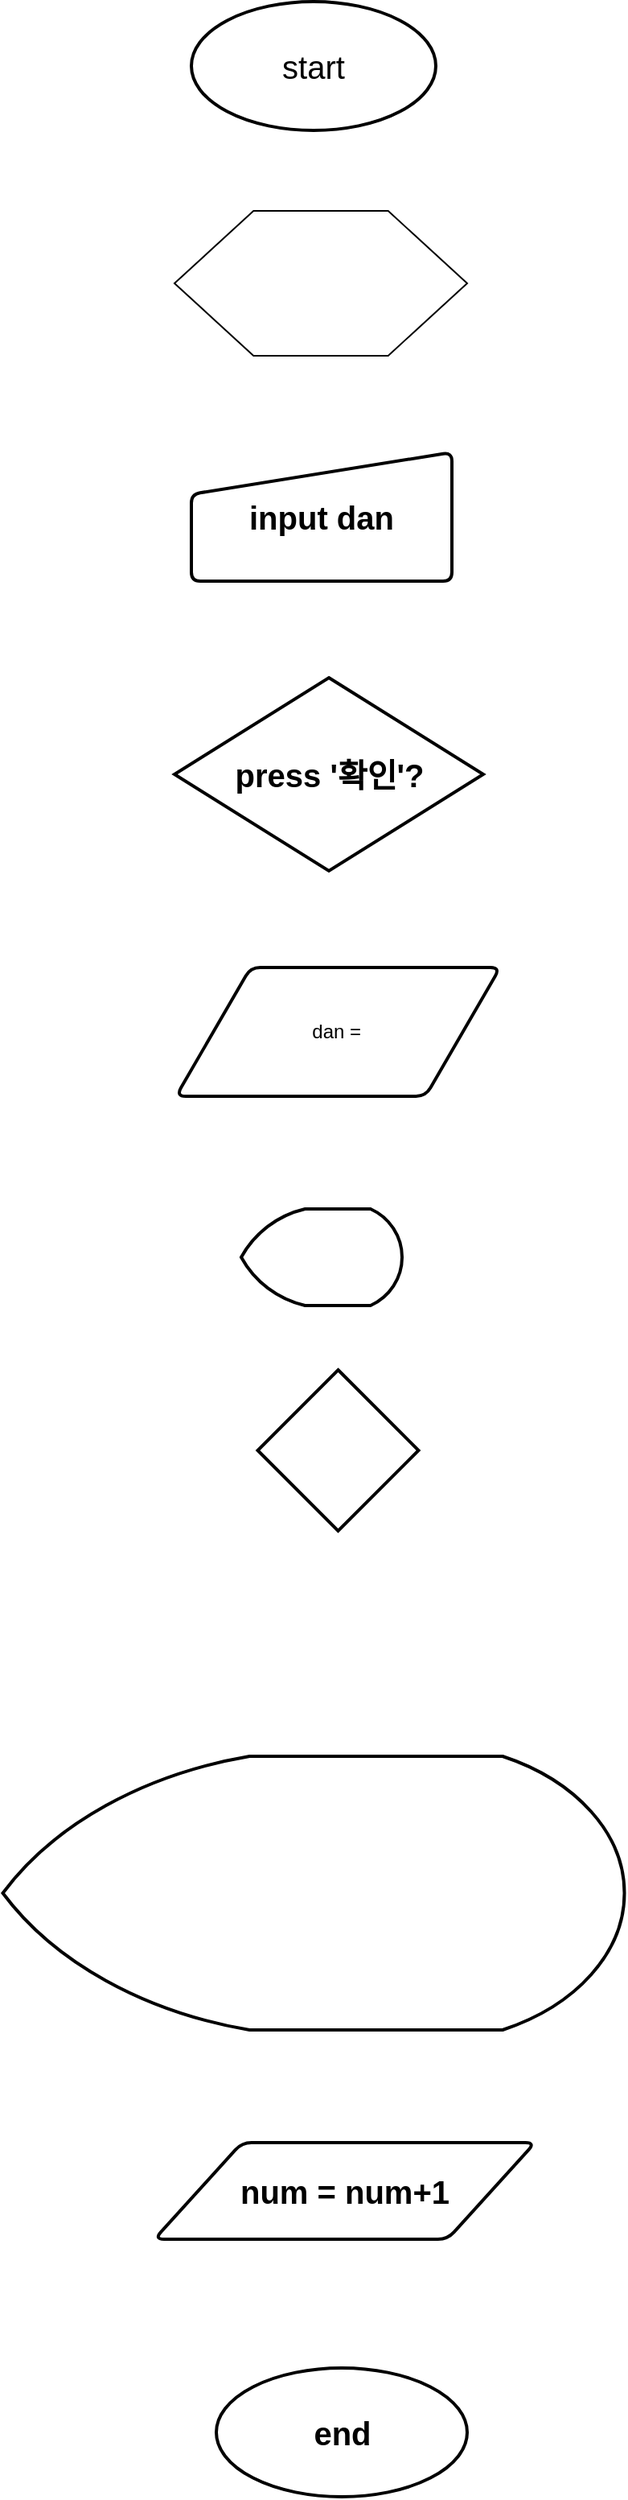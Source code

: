 <mxfile version="13.10.2" type="github">
  <diagram id="C5RBs43oDa-KdzZeNtuy" name="Page-1">
    <mxGraphModel dx="1038" dy="548" grid="1" gridSize="10" guides="1" tooltips="1" connect="1" arrows="1" fold="1" page="1" pageScale="1" pageWidth="827" pageHeight="1169" math="0" shadow="0">
      <root>
        <mxCell id="WIyWlLk6GJQsqaUBKTNV-0" />
        <mxCell id="WIyWlLk6GJQsqaUBKTNV-1" parent="WIyWlLk6GJQsqaUBKTNV-0" />
        <mxCell id="bG1fn0OO0-HRe0mFlQHA-3" value="&lt;b&gt;&lt;font style=&quot;font-size: 20px&quot;&gt;input dan&lt;/font&gt;&lt;/b&gt;" style="html=1;strokeWidth=2;shape=manualInput;whiteSpace=wrap;rounded=1;size=26;arcSize=11;" vertex="1" parent="WIyWlLk6GJQsqaUBKTNV-1">
          <mxGeometry x="318" y="370" width="162" height="80" as="geometry" />
        </mxCell>
        <mxCell id="bG1fn0OO0-HRe0mFlQHA-4" value="dan =&amp;nbsp;" style="shape=parallelogram;html=1;strokeWidth=2;perimeter=parallelogramPerimeter;whiteSpace=wrap;rounded=1;arcSize=12;size=0.23;" vertex="1" parent="WIyWlLk6GJQsqaUBKTNV-1">
          <mxGeometry x="308.5" y="690" width="201.5" height="80" as="geometry" />
        </mxCell>
        <mxCell id="bG1fn0OO0-HRe0mFlQHA-5" value="&lt;font style=&quot;font-size: 20px&quot;&gt;start&lt;/font&gt;" style="strokeWidth=2;html=1;shape=mxgraph.flowchart.start_1;whiteSpace=wrap;" vertex="1" parent="WIyWlLk6GJQsqaUBKTNV-1">
          <mxGeometry x="318" y="90" width="152" height="80" as="geometry" />
        </mxCell>
        <mxCell id="bG1fn0OO0-HRe0mFlQHA-8" value="" style="verticalLabelPosition=bottom;verticalAlign=top;html=1;shape=hexagon;perimeter=hexagonPerimeter2;arcSize=6;size=0.27;" vertex="1" parent="WIyWlLk6GJQsqaUBKTNV-1">
          <mxGeometry x="307.5" y="220" width="182" height="90" as="geometry" />
        </mxCell>
        <mxCell id="bG1fn0OO0-HRe0mFlQHA-12" value="&lt;b&gt;&lt;font style=&quot;font-size: 20px&quot;&gt;press &#39;확인&#39;?&lt;/font&gt;&lt;/b&gt;" style="strokeWidth=2;html=1;shape=mxgraph.flowchart.decision;whiteSpace=wrap;" vertex="1" parent="WIyWlLk6GJQsqaUBKTNV-1">
          <mxGeometry x="307.5" y="510" width="192" height="120" as="geometry" />
        </mxCell>
        <mxCell id="bG1fn0OO0-HRe0mFlQHA-15" value="" style="strokeWidth=2;html=1;shape=mxgraph.flowchart.decision;whiteSpace=wrap;" vertex="1" parent="WIyWlLk6GJQsqaUBKTNV-1">
          <mxGeometry x="359.25" y="940" width="100" height="100" as="geometry" />
        </mxCell>
        <mxCell id="bG1fn0OO0-HRe0mFlQHA-17" value="" style="strokeWidth=2;html=1;shape=mxgraph.flowchart.display;whiteSpace=wrap;" vertex="1" parent="WIyWlLk6GJQsqaUBKTNV-1">
          <mxGeometry x="200.75" y="1180" width="386.5" height="170" as="geometry" />
        </mxCell>
        <mxCell id="bG1fn0OO0-HRe0mFlQHA-20" value="" style="strokeWidth=2;html=1;shape=mxgraph.flowchart.display;whiteSpace=wrap;" vertex="1" parent="WIyWlLk6GJQsqaUBKTNV-1">
          <mxGeometry x="349" y="840" width="100" height="60" as="geometry" />
        </mxCell>
        <mxCell id="bG1fn0OO0-HRe0mFlQHA-21" value="&lt;b&gt;&lt;font style=&quot;font-size: 20px&quot;&gt;num = num+1&lt;/font&gt;&lt;/b&gt;" style="shape=parallelogram;html=1;strokeWidth=2;perimeter=parallelogramPerimeter;whiteSpace=wrap;rounded=1;arcSize=12;size=0.23;" vertex="1" parent="WIyWlLk6GJQsqaUBKTNV-1">
          <mxGeometry x="295" y="1420" width="236.75" height="60" as="geometry" />
        </mxCell>
        <mxCell id="bG1fn0OO0-HRe0mFlQHA-22" value="&lt;b&gt;&lt;font style=&quot;font-size: 20px&quot;&gt;end&lt;/font&gt;&lt;/b&gt;" style="strokeWidth=2;html=1;shape=mxgraph.flowchart.start_1;whiteSpace=wrap;" vertex="1" parent="WIyWlLk6GJQsqaUBKTNV-1">
          <mxGeometry x="333.5" y="1560" width="156" height="80" as="geometry" />
        </mxCell>
      </root>
    </mxGraphModel>
  </diagram>
</mxfile>
